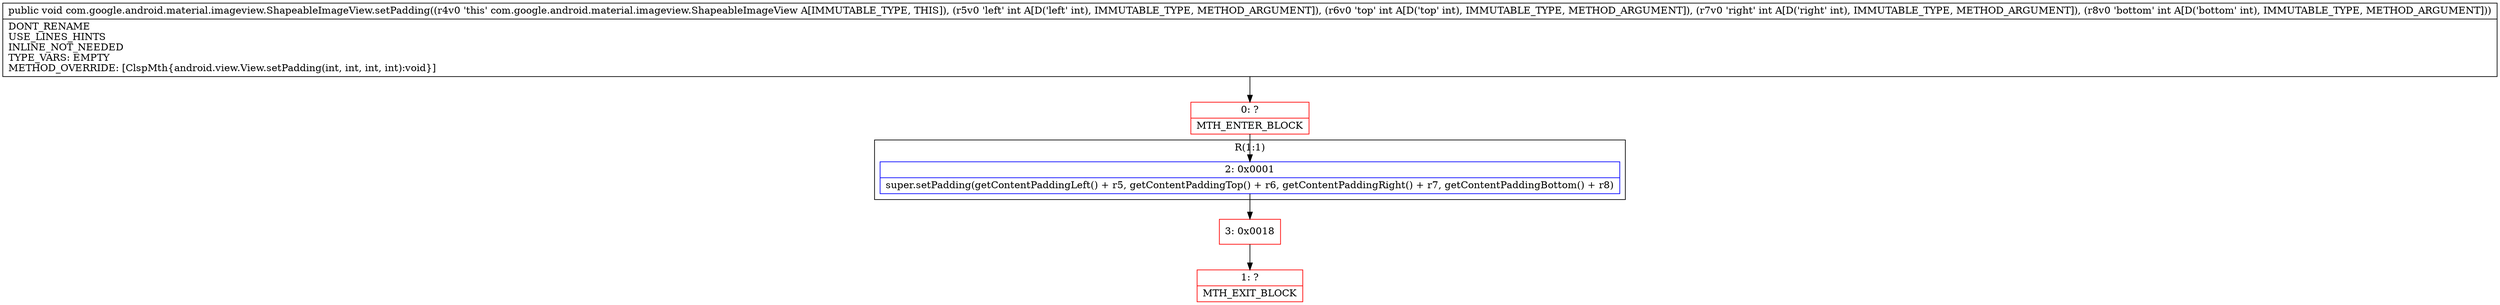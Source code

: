 digraph "CFG forcom.google.android.material.imageview.ShapeableImageView.setPadding(IIII)V" {
subgraph cluster_Region_504349232 {
label = "R(1:1)";
node [shape=record,color=blue];
Node_2 [shape=record,label="{2\:\ 0x0001|super.setPadding(getContentPaddingLeft() + r5, getContentPaddingTop() + r6, getContentPaddingRight() + r7, getContentPaddingBottom() + r8)\l}"];
}
Node_0 [shape=record,color=red,label="{0\:\ ?|MTH_ENTER_BLOCK\l}"];
Node_3 [shape=record,color=red,label="{3\:\ 0x0018}"];
Node_1 [shape=record,color=red,label="{1\:\ ?|MTH_EXIT_BLOCK\l}"];
MethodNode[shape=record,label="{public void com.google.android.material.imageview.ShapeableImageView.setPadding((r4v0 'this' com.google.android.material.imageview.ShapeableImageView A[IMMUTABLE_TYPE, THIS]), (r5v0 'left' int A[D('left' int), IMMUTABLE_TYPE, METHOD_ARGUMENT]), (r6v0 'top' int A[D('top' int), IMMUTABLE_TYPE, METHOD_ARGUMENT]), (r7v0 'right' int A[D('right' int), IMMUTABLE_TYPE, METHOD_ARGUMENT]), (r8v0 'bottom' int A[D('bottom' int), IMMUTABLE_TYPE, METHOD_ARGUMENT]))  | DONT_RENAME\lUSE_LINES_HINTS\lINLINE_NOT_NEEDED\lTYPE_VARS: EMPTY\lMETHOD_OVERRIDE: [ClspMth\{android.view.View.setPadding(int, int, int, int):void\}]\l}"];
MethodNode -> Node_0;Node_2 -> Node_3;
Node_0 -> Node_2;
Node_3 -> Node_1;
}

